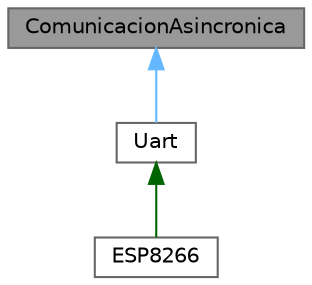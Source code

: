 digraph "ComunicacionAsincronica"
{
 // LATEX_PDF_SIZE
  bgcolor="transparent";
  edge [fontname=Helvetica,fontsize=10,labelfontname=Helvetica,labelfontsize=10];
  node [fontname=Helvetica,fontsize=10,shape=box,height=0.2,width=0.4];
  Node1 [id="Node000001",label="ComunicacionAsincronica",height=0.2,width=0.4,color="gray40", fillcolor="grey60", style="filled", fontcolor="black",tooltip="Clase del objeto ComunicacionAsincronica Clase abstracta pura para la generación de UART."];
  Node1 -> Node2 [id="edge1_Node000001_Node000002",dir="back",color="steelblue1",style="solid",tooltip=" "];
  Node2 [id="Node000002",label="Uart",height=0.2,width=0.4,color="gray40", fillcolor="white", style="filled",URL="$class_uart.html",tooltip="Clase del objeto uart El objeto uart genera una comunicación asincrónica de tipo UART."];
  Node2 -> Node3 [id="edge2_Node000002_Node000003",dir="back",color="darkgreen",style="solid",tooltip=" "];
  Node3 [id="Node000003",label="ESP8266",height=0.2,width=0.4,color="gray40", fillcolor="white", style="filled",URL="$class_e_s_p8266.html",tooltip="Clase del objeto ESP8266 El objeto ESP8266 permite la simple utilización del módulo arduino ESP8266 y..."];
}
